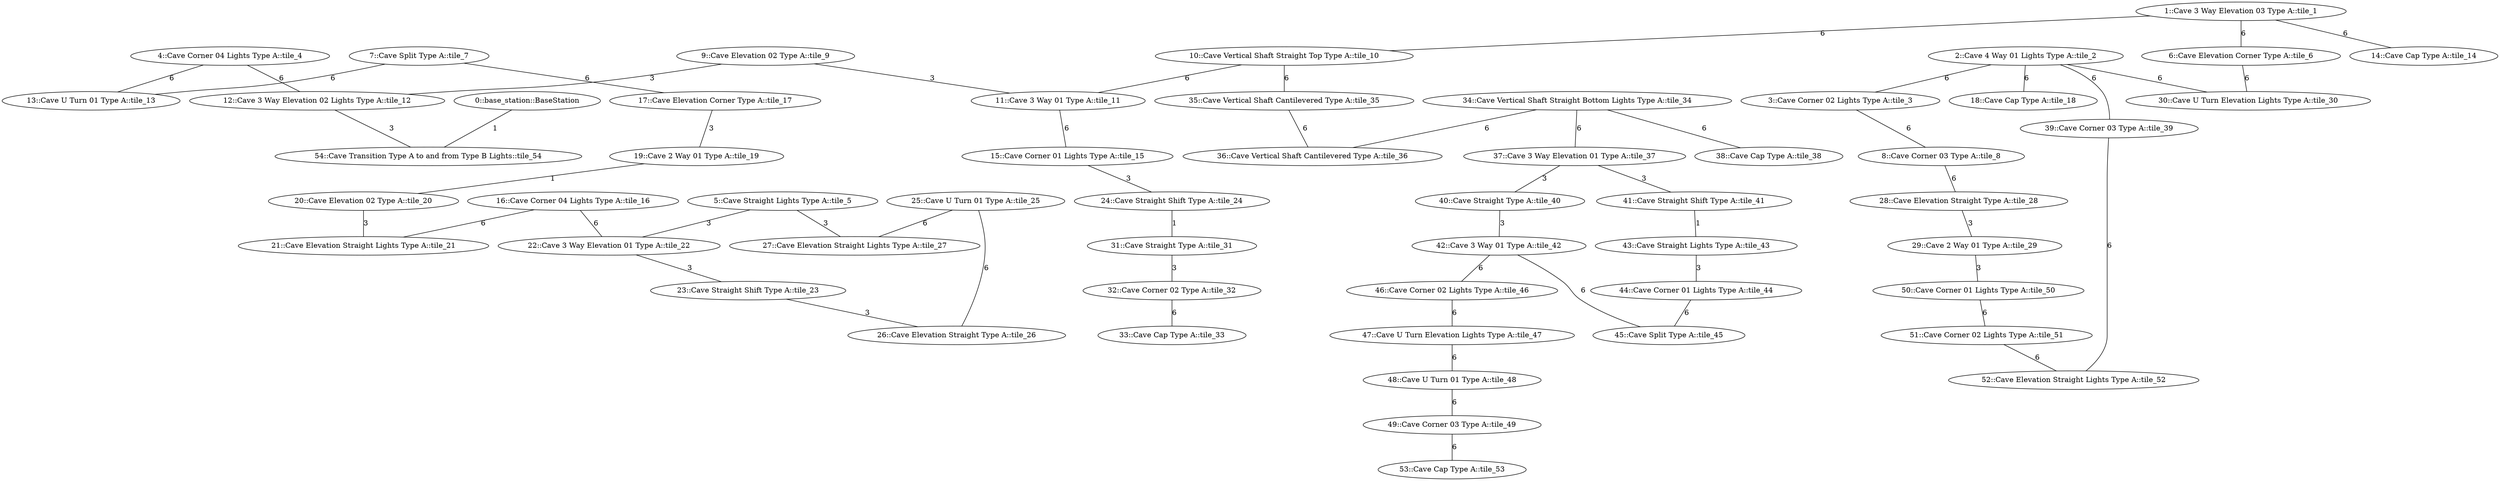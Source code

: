 /* Visibility graph generated by dot_generator */

graph {
  /* ==== Vertices ==== */

  /* Base station / Staging area */
  0   [label="0::base_station::BaseStation"];

  1   [label="1::Cave 3 Way Elevation 03 Type A::tile_1"];
  2   [label="2::Cave 4 Way 01 Lights Type A::tile_2"];
  3   [label="3::Cave Corner 02 Lights Type A::tile_3"];
  4   [label="4::Cave Corner 04 Lights Type A::tile_4"];
  5   [label="5::Cave Straight Lights Type A::tile_5"];
  6   [label="6::Cave Elevation Corner Type A::tile_6"];
  7   [label="7::Cave Split Type A::tile_7"];
  8   [label="8::Cave Corner 03 Type A::tile_8"];
  9   [label="9::Cave Elevation 02 Type A::tile_9"];
  10  [label="10::Cave Vertical Shaft Straight Top Type A::tile_10"];
  11  [label="11::Cave 3 Way 01 Type A::tile_11"];
  12  [label="12::Cave 3 Way Elevation 02 Lights Type A::tile_12"];
  13  [label="13::Cave U Turn 01 Type A::tile_13"];
  14  [label="14::Cave Cap Type A::tile_14"];
  15  [label="15::Cave Corner 01 Lights Type A::tile_15"];
  16  [label="16::Cave Corner 04 Lights Type A::tile_16"];
  17  [label="17::Cave Elevation Corner Type A::tile_17"];
  18  [label="18::Cave Cap Type A::tile_18"];
  19  [label="19::Cave 2 Way 01 Type A::tile_19"];
  20  [label="20::Cave Elevation 02 Type A::tile_20"];
  21  [label="21::Cave Elevation Straight Lights Type A::tile_21"];
  22  [label="22::Cave 3 Way Elevation 01 Type A::tile_22"];
  23  [label="23::Cave Straight Shift Type A::tile_23"];
  24  [label="24::Cave Straight Shift Type A::tile_24"];
  25  [label="25::Cave U Turn 01 Type A::tile_25"];
  26  [label="26::Cave Elevation Straight Type A::tile_26"];
  27  [label="27::Cave Elevation Straight Lights Type A::tile_27"];
  28  [label="28::Cave Elevation Straight Type A::tile_28"];
  29  [label="29::Cave 2 Way 01 Type A::tile_29"];
  30  [label="30::Cave U Turn Elevation Lights Type A::tile_30"];
  31  [label="31::Cave Straight Type A::tile_31"];
  32  [label="32::Cave Corner 02 Type A::tile_32"];
  33  [label="33::Cave Cap Type A::tile_33"];
  34  [label="34::Cave Vertical Shaft Straight Bottom Lights Type A::tile_34"];
  35  [label="35::Cave Vertical Shaft Cantilevered Type A::tile_35"];
  36  [label="36::Cave Vertical Shaft Cantilevered Type A::tile_36"];
  37  [label="37::Cave 3 Way Elevation 01 Type A::tile_37"];
  38  [label="38::Cave Cap Type A::tile_38"];
  39  [label="39::Cave Corner 03 Type A::tile_39"];
  40  [label="40::Cave Straight Type A::tile_40"];
  41  [label="41::Cave Straight Shift Type A::tile_41"];
  42  [label="42::Cave 3 Way 01 Type A::tile_42"];
  43  [label="43::Cave Straight Lights Type A::tile_43"];
  44  [label="44::Cave Corner 01 Lights Type A::tile_44"];
  45  [label="45::Cave Split Type A::tile_45"];
  46  [label="46::Cave Corner 02 Lights Type A::tile_46"];
  47  [label="47::Cave U Turn Elevation Lights Type A::tile_47"];
  48  [label="48::Cave U Turn 01 Type A::tile_48"];
  49  [label="49::Cave Corner 03 Type A::tile_49"];
  50  [label="50::Cave Corner 01 Lights Type A::tile_50"];
  51  [label="51::Cave Corner 02 Lights Type A::tile_51"];
  52  [label="52::Cave Elevation Straight Lights Type A::tile_52"];
  53  [label="53::Cave Cap Type A::tile_53"];
  54  [label="54::Cave Transition Type A to and from Type B Lights::tile_54"];

  /* ==== Edges ==== */

  /* Base station */
  0  -- 54  [label=1];
  1  -- 6   [label=6];
  1  -- 10  [label=6];
  1  -- 14  [label=6];
  2  -- 3   [label=6];
  2  -- 18  [label=6];
  2  -- 30  [label=6];
  2  -- 39  [label=6];
  3  -- 8   [label=6];
  4  -- 12  [label=6];
  4  -- 13  [label=6];
  5  -- 22  [label=3];
  5  -- 27  [label=3];
  6  -- 30  [label=6];
  7  -- 13  [label=6];
  7  -- 17  [label=6];
  8  -- 28  [label=6];
  9  -- 11  [label=3];
  9  -- 12  [label=3];
  10 -- 11  [label=6];
  10 -- 35  [label=6];
  11 -- 15  [label=6];
  12 -- 54  [label=3];
  15 -- 24  [label=3];
  16 -- 21  [label=6];
  16 -- 22  [label=6];
  17 -- 19  [label=3];
  19 -- 20  [label=1];
  20 -- 21  [label=3];
  22 -- 23  [label=3];
  23 -- 26  [label=3];
  24 -- 31  [label=1];
  25 -- 26  [label=6];
  25 -- 27  [label=6];
  28 -- 29  [label=3];
  29 -- 50  [label=3];
  31 -- 32  [label=3];
  32 -- 33  [label=6];
  34 -- 36  [label=6];
  34 -- 37  [label=6];
  34 -- 38  [label=6];
  35 -- 36  [label=6];
  37 -- 40  [label=3];
  37 -- 41  [label=3];
  39 -- 52  [label=6];
  40 -- 42  [label=3];
  41 -- 43  [label=1];
  42 -- 45  [label=6];
  42 -- 46  [label=6];
  43 -- 44  [label=3];
  44 -- 45  [label=6];
  46 -- 47  [label=6];
  47 -- 48  [label=6];
  48 -- 49  [label=6];
  49 -- 53  [label=6];
  50 -- 51  [label=6];
  51 -- 52  [label=6];
}
